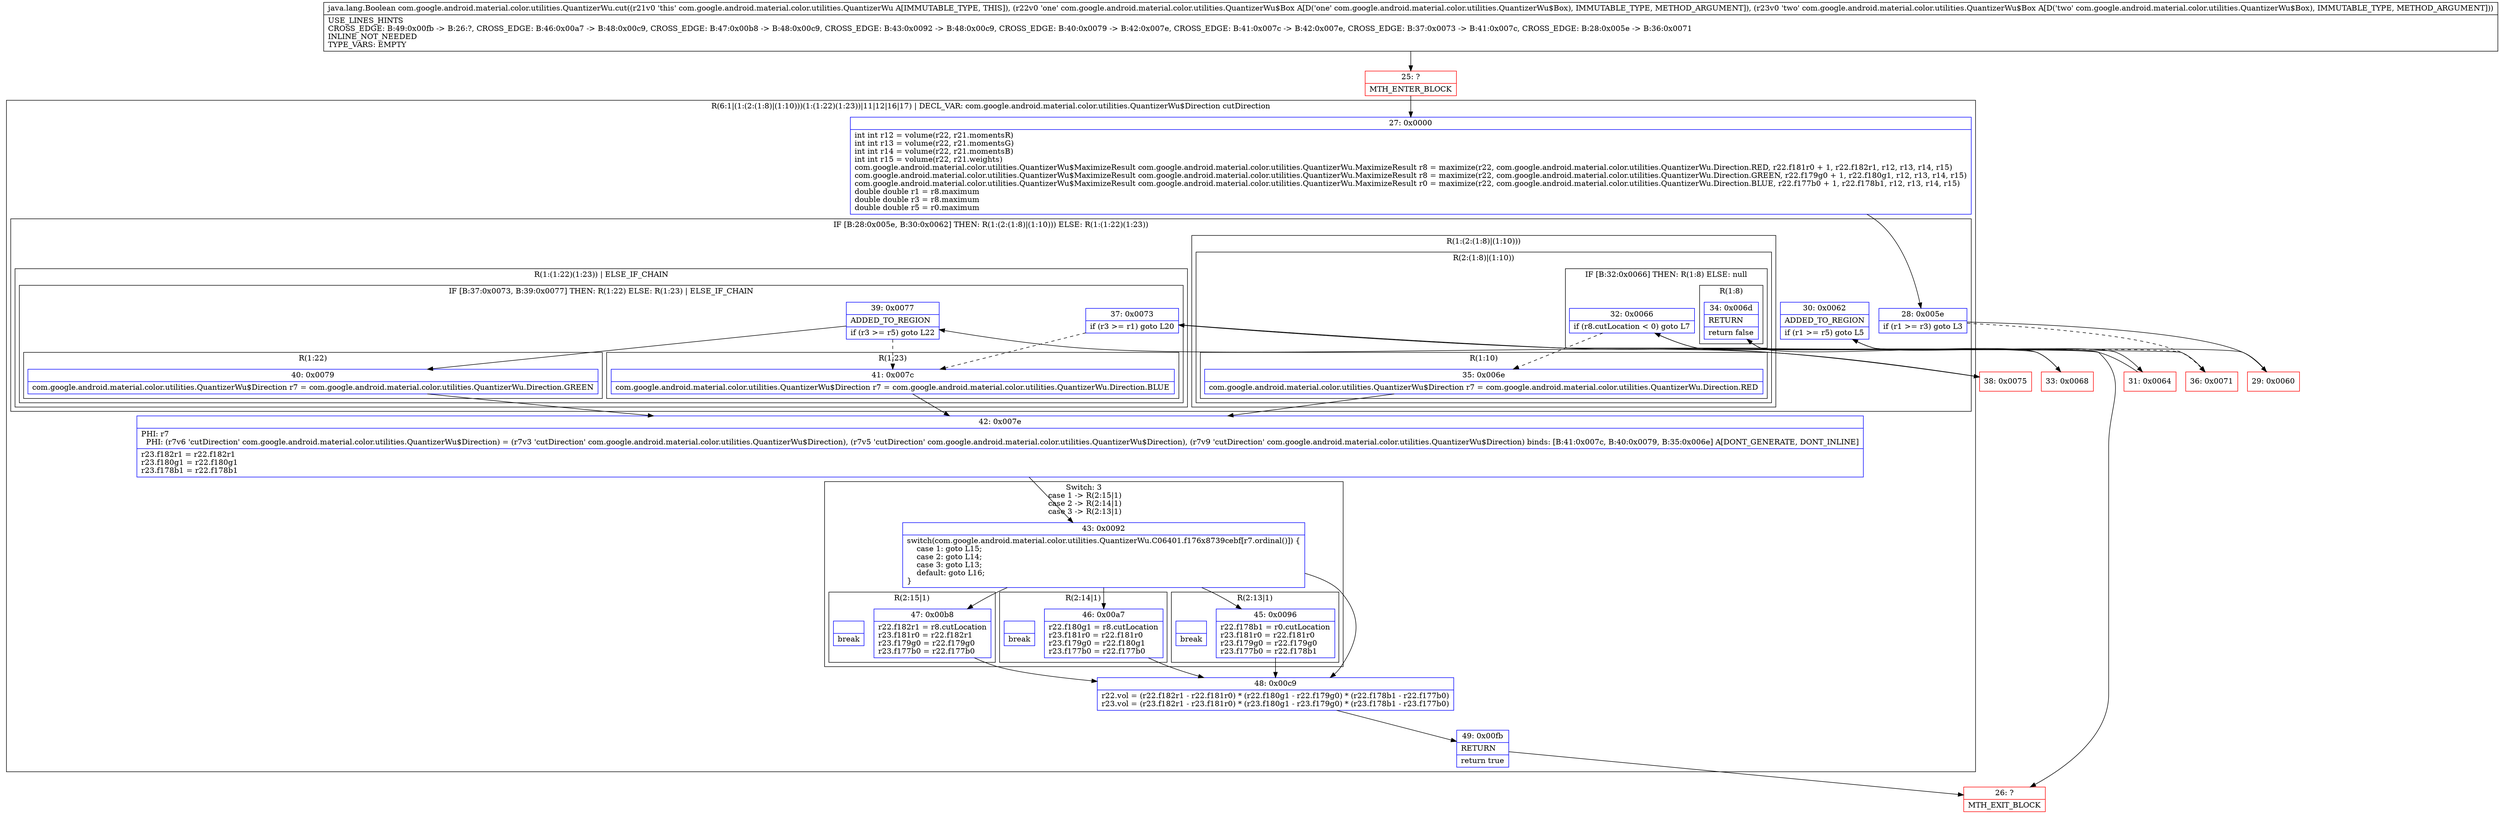 digraph "CFG forcom.google.android.material.color.utilities.QuantizerWu.cut(Lcom\/google\/android\/material\/color\/utilities\/QuantizerWu$Box;Lcom\/google\/android\/material\/color\/utilities\/QuantizerWu$Box;)Ljava\/lang\/Boolean;" {
subgraph cluster_Region_926642522 {
label = "R(6:1|(1:(2:(1:8)|(1:10)))(1:(1:22)(1:23))|11|12|16|17) | DECL_VAR: com.google.android.material.color.utilities.QuantizerWu$Direction cutDirection\l";
node [shape=record,color=blue];
Node_27 [shape=record,label="{27\:\ 0x0000|int int r12 = volume(r22, r21.momentsR)\lint int r13 = volume(r22, r21.momentsG)\lint int r14 = volume(r22, r21.momentsB)\lint int r15 = volume(r22, r21.weights)\lcom.google.android.material.color.utilities.QuantizerWu$MaximizeResult com.google.android.material.color.utilities.QuantizerWu.MaximizeResult r8 = maximize(r22, com.google.android.material.color.utilities.QuantizerWu.Direction.RED, r22.f181r0 + 1, r22.f182r1, r12, r13, r14, r15)\lcom.google.android.material.color.utilities.QuantizerWu$MaximizeResult com.google.android.material.color.utilities.QuantizerWu.MaximizeResult r8 = maximize(r22, com.google.android.material.color.utilities.QuantizerWu.Direction.GREEN, r22.f179g0 + 1, r22.f180g1, r12, r13, r14, r15)\lcom.google.android.material.color.utilities.QuantizerWu$MaximizeResult com.google.android.material.color.utilities.QuantizerWu.MaximizeResult r0 = maximize(r22, com.google.android.material.color.utilities.QuantizerWu.Direction.BLUE, r22.f177b0 + 1, r22.f178b1, r12, r13, r14, r15)\ldouble double r1 = r8.maximum\ldouble double r3 = r8.maximum\ldouble double r5 = r0.maximum\l}"];
subgraph cluster_IfRegion_1560365239 {
label = "IF [B:28:0x005e, B:30:0x0062] THEN: R(1:(2:(1:8)|(1:10))) ELSE: R(1:(1:22)(1:23))";
node [shape=record,color=blue];
Node_28 [shape=record,label="{28\:\ 0x005e|if (r1 \>= r3) goto L3\l}"];
Node_30 [shape=record,label="{30\:\ 0x0062|ADDED_TO_REGION\l|if (r1 \>= r5) goto L5\l}"];
subgraph cluster_Region_689102976 {
label = "R(1:(2:(1:8)|(1:10)))";
node [shape=record,color=blue];
subgraph cluster_Region_1763485112 {
label = "R(2:(1:8)|(1:10))";
node [shape=record,color=blue];
subgraph cluster_IfRegion_1054093195 {
label = "IF [B:32:0x0066] THEN: R(1:8) ELSE: null";
node [shape=record,color=blue];
Node_32 [shape=record,label="{32\:\ 0x0066|if (r8.cutLocation \< 0) goto L7\l}"];
subgraph cluster_Region_1010853078 {
label = "R(1:8)";
node [shape=record,color=blue];
Node_34 [shape=record,label="{34\:\ 0x006d|RETURN\l|return false\l}"];
}
}
subgraph cluster_Region_1021129037 {
label = "R(1:10)";
node [shape=record,color=blue];
Node_35 [shape=record,label="{35\:\ 0x006e|com.google.android.material.color.utilities.QuantizerWu$Direction r7 = com.google.android.material.color.utilities.QuantizerWu.Direction.RED\l}"];
}
}
}
subgraph cluster_Region_144086091 {
label = "R(1:(1:22)(1:23)) | ELSE_IF_CHAIN\l";
node [shape=record,color=blue];
subgraph cluster_IfRegion_1866352553 {
label = "IF [B:37:0x0073, B:39:0x0077] THEN: R(1:22) ELSE: R(1:23) | ELSE_IF_CHAIN\l";
node [shape=record,color=blue];
Node_37 [shape=record,label="{37\:\ 0x0073|if (r3 \>= r1) goto L20\l}"];
Node_39 [shape=record,label="{39\:\ 0x0077|ADDED_TO_REGION\l|if (r3 \>= r5) goto L22\l}"];
subgraph cluster_Region_1800312931 {
label = "R(1:22)";
node [shape=record,color=blue];
Node_40 [shape=record,label="{40\:\ 0x0079|com.google.android.material.color.utilities.QuantizerWu$Direction r7 = com.google.android.material.color.utilities.QuantizerWu.Direction.GREEN\l}"];
}
subgraph cluster_Region_494314039 {
label = "R(1:23)";
node [shape=record,color=blue];
Node_41 [shape=record,label="{41\:\ 0x007c|com.google.android.material.color.utilities.QuantizerWu$Direction r7 = com.google.android.material.color.utilities.QuantizerWu.Direction.BLUE\l}"];
}
}
}
}
Node_42 [shape=record,label="{42\:\ 0x007e|PHI: r7 \l  PHI: (r7v6 'cutDirection' com.google.android.material.color.utilities.QuantizerWu$Direction) = (r7v3 'cutDirection' com.google.android.material.color.utilities.QuantizerWu$Direction), (r7v5 'cutDirection' com.google.android.material.color.utilities.QuantizerWu$Direction), (r7v9 'cutDirection' com.google.android.material.color.utilities.QuantizerWu$Direction) binds: [B:41:0x007c, B:40:0x0079, B:35:0x006e] A[DONT_GENERATE, DONT_INLINE]\l|r23.f182r1 = r22.f182r1\lr23.f180g1 = r22.f180g1\lr23.f178b1 = r22.f178b1\l}"];
subgraph cluster_SwitchRegion_918446905 {
label = "Switch: 3
 case 1 -> R(2:15|1)
 case 2 -> R(2:14|1)
 case 3 -> R(2:13|1)";
node [shape=record,color=blue];
Node_43 [shape=record,label="{43\:\ 0x0092|switch(com.google.android.material.color.utilities.QuantizerWu.C06401.f176x8739cebf[r7.ordinal()]) \{\l    case 1: goto L15;\l    case 2: goto L14;\l    case 3: goto L13;\l    default: goto L16;\l\}\l}"];
subgraph cluster_Region_855646631 {
label = "R(2:15|1)";
node [shape=record,color=blue];
Node_47 [shape=record,label="{47\:\ 0x00b8|r22.f182r1 = r8.cutLocation\lr23.f181r0 = r22.f182r1\lr23.f179g0 = r22.f179g0\lr23.f177b0 = r22.f177b0\l}"];
Node_InsnContainer_981676339 [shape=record,label="{|break\l}"];
}
subgraph cluster_Region_778803771 {
label = "R(2:14|1)";
node [shape=record,color=blue];
Node_46 [shape=record,label="{46\:\ 0x00a7|r22.f180g1 = r8.cutLocation\lr23.f181r0 = r22.f181r0\lr23.f179g0 = r22.f180g1\lr23.f177b0 = r22.f177b0\l}"];
Node_InsnContainer_89818209 [shape=record,label="{|break\l}"];
}
subgraph cluster_Region_1110875917 {
label = "R(2:13|1)";
node [shape=record,color=blue];
Node_45 [shape=record,label="{45\:\ 0x0096|r22.f178b1 = r0.cutLocation\lr23.f181r0 = r22.f181r0\lr23.f179g0 = r22.f179g0\lr23.f177b0 = r22.f178b1\l}"];
Node_InsnContainer_970091597 [shape=record,label="{|break\l}"];
}
}
Node_48 [shape=record,label="{48\:\ 0x00c9|r22.vol = (r22.f182r1 \- r22.f181r0) * (r22.f180g1 \- r22.f179g0) * (r22.f178b1 \- r22.f177b0)\lr23.vol = (r23.f182r1 \- r23.f181r0) * (r23.f180g1 \- r23.f179g0) * (r23.f178b1 \- r23.f177b0)\l}"];
Node_49 [shape=record,label="{49\:\ 0x00fb|RETURN\l|return true\l}"];
}
Node_25 [shape=record,color=red,label="{25\:\ ?|MTH_ENTER_BLOCK\l}"];
Node_29 [shape=record,color=red,label="{29\:\ 0x0060}"];
Node_31 [shape=record,color=red,label="{31\:\ 0x0064}"];
Node_33 [shape=record,color=red,label="{33\:\ 0x0068}"];
Node_26 [shape=record,color=red,label="{26\:\ ?|MTH_EXIT_BLOCK\l}"];
Node_36 [shape=record,color=red,label="{36\:\ 0x0071}"];
Node_38 [shape=record,color=red,label="{38\:\ 0x0075}"];
MethodNode[shape=record,label="{java.lang.Boolean com.google.android.material.color.utilities.QuantizerWu.cut((r21v0 'this' com.google.android.material.color.utilities.QuantizerWu A[IMMUTABLE_TYPE, THIS]), (r22v0 'one' com.google.android.material.color.utilities.QuantizerWu$Box A[D('one' com.google.android.material.color.utilities.QuantizerWu$Box), IMMUTABLE_TYPE, METHOD_ARGUMENT]), (r23v0 'two' com.google.android.material.color.utilities.QuantizerWu$Box A[D('two' com.google.android.material.color.utilities.QuantizerWu$Box), IMMUTABLE_TYPE, METHOD_ARGUMENT]))  | USE_LINES_HINTS\lCROSS_EDGE: B:49:0x00fb \-\> B:26:?, CROSS_EDGE: B:46:0x00a7 \-\> B:48:0x00c9, CROSS_EDGE: B:47:0x00b8 \-\> B:48:0x00c9, CROSS_EDGE: B:43:0x0092 \-\> B:48:0x00c9, CROSS_EDGE: B:40:0x0079 \-\> B:42:0x007e, CROSS_EDGE: B:41:0x007c \-\> B:42:0x007e, CROSS_EDGE: B:37:0x0073 \-\> B:41:0x007c, CROSS_EDGE: B:28:0x005e \-\> B:36:0x0071\lINLINE_NOT_NEEDED\lTYPE_VARS: EMPTY\l}"];
MethodNode -> Node_25;Node_27 -> Node_28;
Node_28 -> Node_29;
Node_28 -> Node_36[style=dashed];
Node_30 -> Node_31;
Node_30 -> Node_36[style=dashed];
Node_32 -> Node_33;
Node_32 -> Node_35[style=dashed];
Node_34 -> Node_26;
Node_35 -> Node_42;
Node_37 -> Node_38;
Node_37 -> Node_41[style=dashed];
Node_39 -> Node_40;
Node_39 -> Node_41[style=dashed];
Node_40 -> Node_42;
Node_41 -> Node_42;
Node_42 -> Node_43;
Node_43 -> Node_45;
Node_43 -> Node_46;
Node_43 -> Node_47;
Node_43 -> Node_48;
Node_47 -> Node_48;
Node_46 -> Node_48;
Node_45 -> Node_48;
Node_48 -> Node_49;
Node_49 -> Node_26;
Node_25 -> Node_27;
Node_29 -> Node_30;
Node_31 -> Node_32;
Node_33 -> Node_34;
Node_36 -> Node_37;
Node_38 -> Node_39;
}

